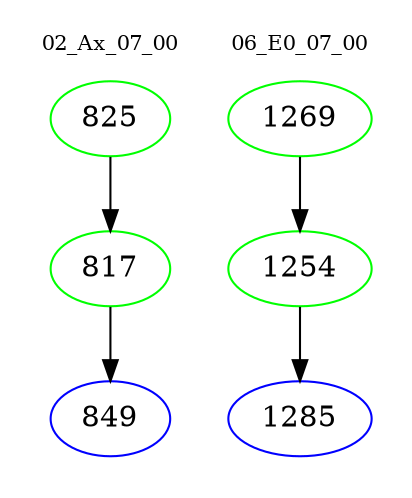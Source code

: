 digraph{
subgraph cluster_0 {
color = white
label = "02_Ax_07_00";
fontsize=10;
T0_825 [label="825", color="green"]
T0_825 -> T0_817 [color="black"]
T0_817 [label="817", color="green"]
T0_817 -> T0_849 [color="black"]
T0_849 [label="849", color="blue"]
}
subgraph cluster_1 {
color = white
label = "06_E0_07_00";
fontsize=10;
T1_1269 [label="1269", color="green"]
T1_1269 -> T1_1254 [color="black"]
T1_1254 [label="1254", color="green"]
T1_1254 -> T1_1285 [color="black"]
T1_1285 [label="1285", color="blue"]
}
}
